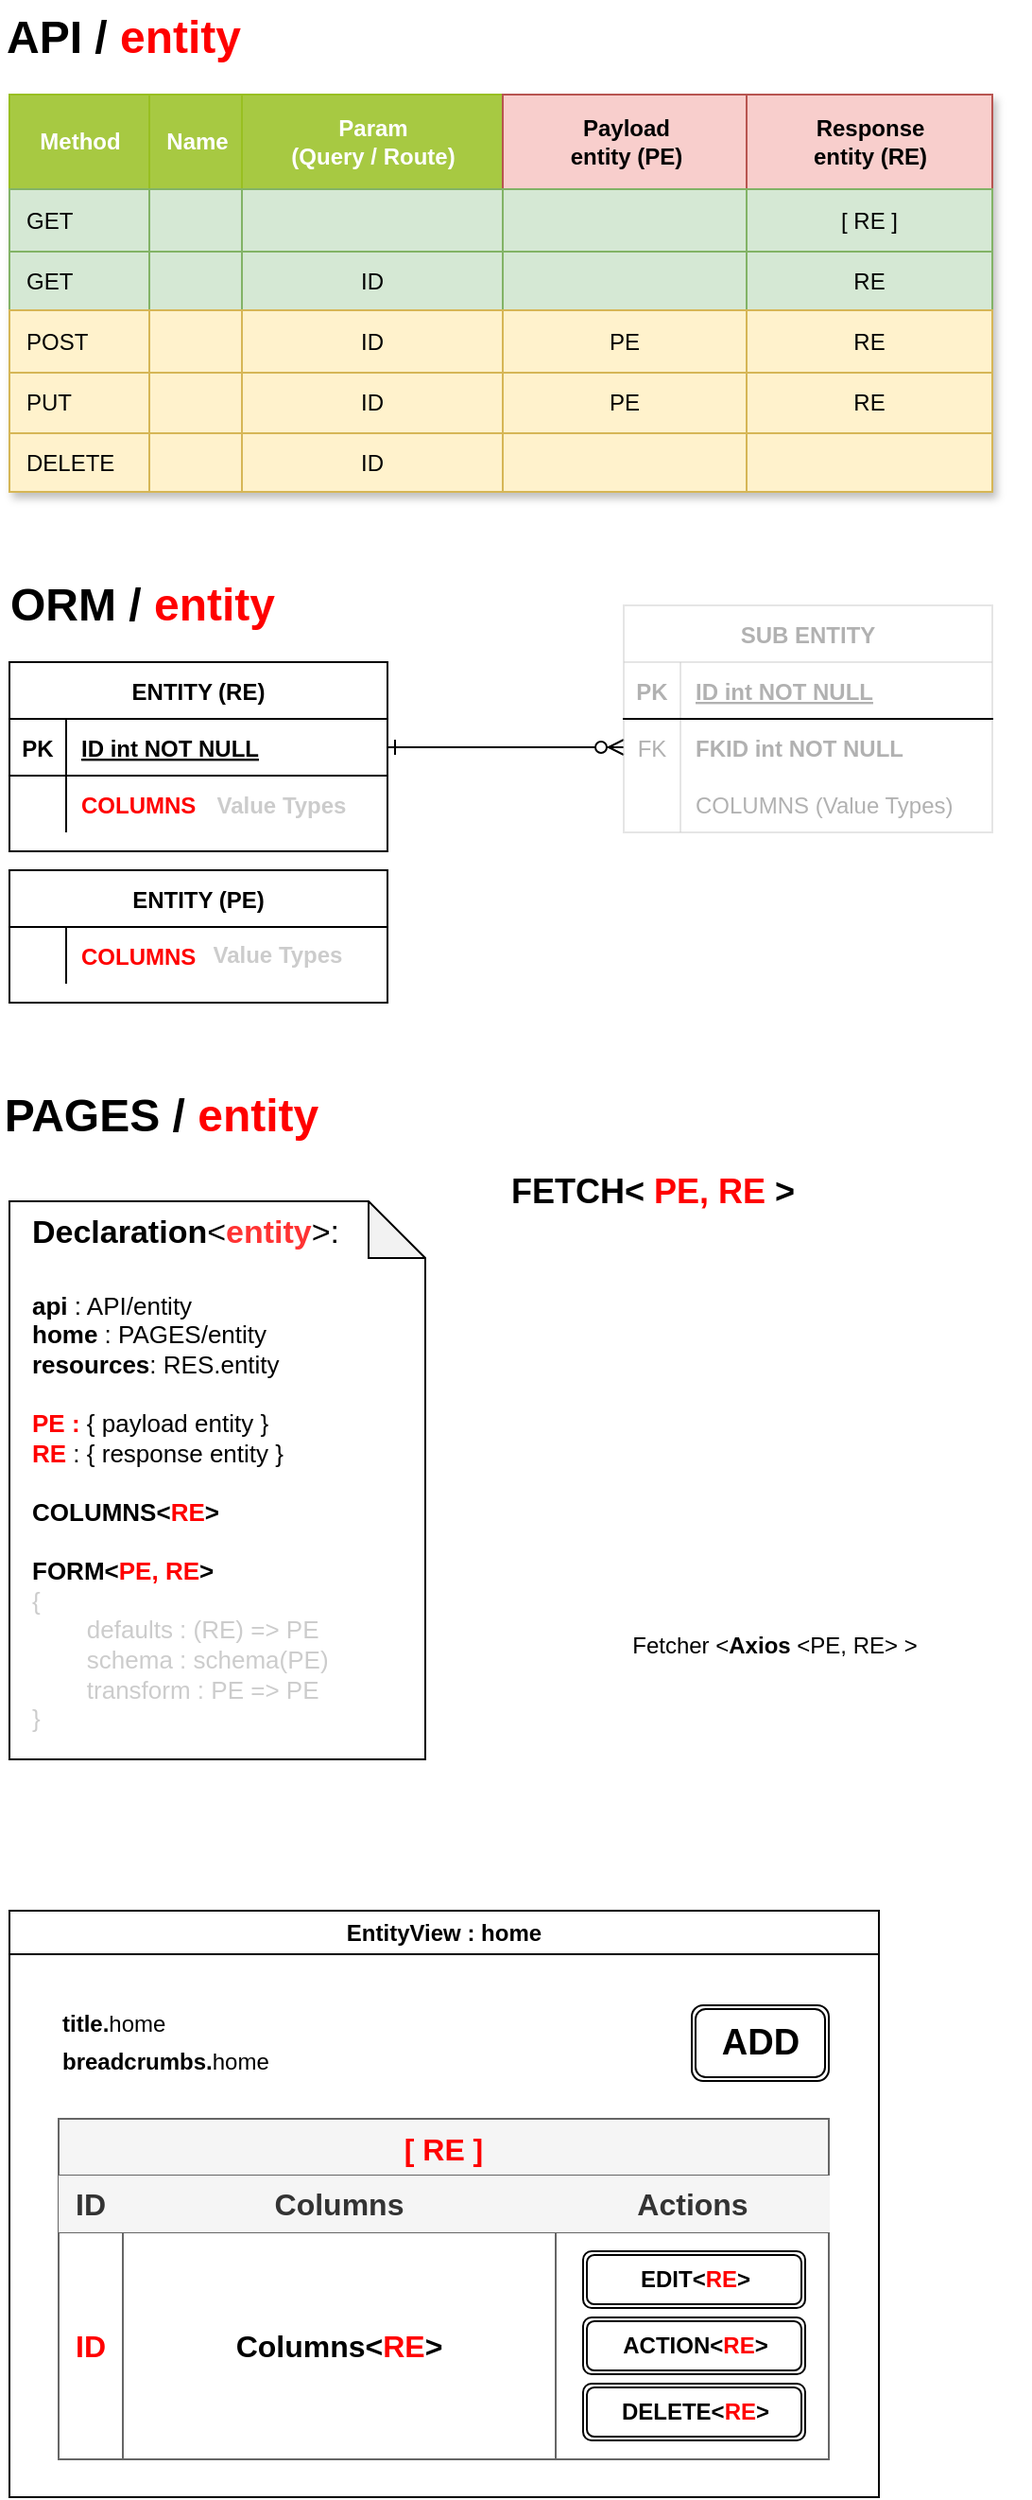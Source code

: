 <mxfile version="24.5.2" type="github">
  <diagram id="R2lEEEUBdFMjLlhIrx00" name="Page-1">
    <mxGraphModel dx="970" dy="598" grid="1" gridSize="10" guides="1" tooltips="1" connect="1" arrows="1" fold="1" page="1" pageScale="1" pageWidth="1169" pageHeight="827" math="0" shadow="0" extFonts="Permanent Marker^https://fonts.googleapis.com/css?family=Permanent+Marker">
      <root>
        <mxCell id="0" />
        <mxCell id="1" parent="0" />
        <mxCell id="C-vyLk0tnHw3VtMMgP7b-1" value="" style="edgeStyle=entityRelationEdgeStyle;endArrow=ERzeroToMany;startArrow=ERone;endFill=1;startFill=0;" parent="1" source="C-vyLk0tnHw3VtMMgP7b-24" target="C-vyLk0tnHw3VtMMgP7b-6" edge="1">
          <mxGeometry width="100" height="100" relative="1" as="geometry">
            <mxPoint x="310" y="1030" as="sourcePoint" />
            <mxPoint x="410" y="930" as="targetPoint" />
          </mxGeometry>
        </mxCell>
        <mxCell id="C-vyLk0tnHw3VtMMgP7b-2" value="SUB ENTITY" style="shape=table;startSize=30;container=1;collapsible=1;childLayout=tableLayout;fixedRows=1;rowLines=0;fontStyle=1;align=center;resizeLast=1;opacity=50;strokeColor=#CCCCCC;textOpacity=30;" parent="1" vertex="1">
          <mxGeometry x="415" y="400" width="195" height="120" as="geometry" />
        </mxCell>
        <mxCell id="C-vyLk0tnHw3VtMMgP7b-3" value="" style="shape=partialRectangle;collapsible=0;dropTarget=0;pointerEvents=0;fillColor=none;points=[[0,0.5],[1,0.5]];portConstraint=eastwest;top=0;left=0;right=0;bottom=1;" parent="C-vyLk0tnHw3VtMMgP7b-2" vertex="1">
          <mxGeometry y="30" width="195" height="30" as="geometry" />
        </mxCell>
        <mxCell id="C-vyLk0tnHw3VtMMgP7b-4" value="PK" style="shape=partialRectangle;overflow=hidden;connectable=0;fillColor=none;top=0;left=0;bottom=0;right=0;fontStyle=1;textOpacity=30;" parent="C-vyLk0tnHw3VtMMgP7b-3" vertex="1">
          <mxGeometry width="30" height="30" as="geometry">
            <mxRectangle width="30" height="30" as="alternateBounds" />
          </mxGeometry>
        </mxCell>
        <mxCell id="C-vyLk0tnHw3VtMMgP7b-5" value="ID int NOT NULL " style="shape=partialRectangle;overflow=hidden;connectable=0;fillColor=none;top=0;left=0;bottom=0;right=0;align=left;spacingLeft=6;fontStyle=5;textOpacity=30;" parent="C-vyLk0tnHw3VtMMgP7b-3" vertex="1">
          <mxGeometry x="30" width="165" height="30" as="geometry">
            <mxRectangle width="165" height="30" as="alternateBounds" />
          </mxGeometry>
        </mxCell>
        <mxCell id="C-vyLk0tnHw3VtMMgP7b-6" value="" style="shape=partialRectangle;collapsible=0;dropTarget=0;pointerEvents=0;fillColor=none;points=[[0,0.5],[1,0.5]];portConstraint=eastwest;top=0;left=0;right=0;bottom=0;" parent="C-vyLk0tnHw3VtMMgP7b-2" vertex="1">
          <mxGeometry y="60" width="195" height="30" as="geometry" />
        </mxCell>
        <mxCell id="C-vyLk0tnHw3VtMMgP7b-7" value="FK" style="shape=partialRectangle;overflow=hidden;connectable=0;fillColor=none;top=0;left=0;bottom=0;right=0;textOpacity=30;" parent="C-vyLk0tnHw3VtMMgP7b-6" vertex="1">
          <mxGeometry width="30" height="30" as="geometry">
            <mxRectangle width="30" height="30" as="alternateBounds" />
          </mxGeometry>
        </mxCell>
        <mxCell id="C-vyLk0tnHw3VtMMgP7b-8" value="FKID int NOT NULL" style="shape=partialRectangle;overflow=hidden;connectable=0;fillColor=none;top=0;left=0;bottom=0;right=0;align=left;spacingLeft=6;fontStyle=1;textOpacity=30;" parent="C-vyLk0tnHw3VtMMgP7b-6" vertex="1">
          <mxGeometry x="30" width="165" height="30" as="geometry">
            <mxRectangle width="165" height="30" as="alternateBounds" />
          </mxGeometry>
        </mxCell>
        <mxCell id="C-vyLk0tnHw3VtMMgP7b-9" value="" style="shape=partialRectangle;collapsible=0;dropTarget=0;pointerEvents=0;fillColor=none;points=[[0,0.5],[1,0.5]];portConstraint=eastwest;top=0;left=0;right=0;bottom=0;" parent="C-vyLk0tnHw3VtMMgP7b-2" vertex="1">
          <mxGeometry y="90" width="195" height="30" as="geometry" />
        </mxCell>
        <mxCell id="C-vyLk0tnHw3VtMMgP7b-10" value="" style="shape=partialRectangle;overflow=hidden;connectable=0;fillColor=none;top=0;left=0;bottom=0;right=0;textOpacity=30;" parent="C-vyLk0tnHw3VtMMgP7b-9" vertex="1">
          <mxGeometry width="30" height="30" as="geometry">
            <mxRectangle width="30" height="30" as="alternateBounds" />
          </mxGeometry>
        </mxCell>
        <mxCell id="C-vyLk0tnHw3VtMMgP7b-11" value="COLUMNS (Value Types)" style="shape=partialRectangle;overflow=hidden;connectable=0;fillColor=none;top=0;left=0;bottom=0;right=0;align=left;spacingLeft=6;textOpacity=30;" parent="C-vyLk0tnHw3VtMMgP7b-9" vertex="1">
          <mxGeometry x="30" width="165" height="30" as="geometry">
            <mxRectangle width="165" height="30" as="alternateBounds" />
          </mxGeometry>
        </mxCell>
        <mxCell id="C-vyLk0tnHw3VtMMgP7b-23" value="ENTITY (RE)" style="shape=table;startSize=30;container=1;collapsible=1;childLayout=tableLayout;fixedRows=1;rowLines=0;fontStyle=1;align=center;resizeLast=1;fontColor=#000000;" parent="1" vertex="1">
          <mxGeometry x="90" y="430" width="200" height="100" as="geometry" />
        </mxCell>
        <mxCell id="C-vyLk0tnHw3VtMMgP7b-24" value="" style="shape=partialRectangle;collapsible=0;dropTarget=0;pointerEvents=0;fillColor=none;points=[[0,0.5],[1,0.5]];portConstraint=eastwest;top=0;left=0;right=0;bottom=1;" parent="C-vyLk0tnHw3VtMMgP7b-23" vertex="1">
          <mxGeometry y="30" width="200" height="30" as="geometry" />
        </mxCell>
        <mxCell id="C-vyLk0tnHw3VtMMgP7b-25" value="PK" style="shape=partialRectangle;overflow=hidden;connectable=0;fillColor=none;top=0;left=0;bottom=0;right=0;fontStyle=1;" parent="C-vyLk0tnHw3VtMMgP7b-24" vertex="1">
          <mxGeometry width="30" height="30" as="geometry">
            <mxRectangle width="30" height="30" as="alternateBounds" />
          </mxGeometry>
        </mxCell>
        <mxCell id="C-vyLk0tnHw3VtMMgP7b-26" value="ID int NOT NULL " style="shape=partialRectangle;overflow=hidden;connectable=0;fillColor=none;top=0;left=0;bottom=0;right=0;align=left;spacingLeft=6;fontStyle=5;" parent="C-vyLk0tnHw3VtMMgP7b-24" vertex="1">
          <mxGeometry x="30" width="170" height="30" as="geometry">
            <mxRectangle width="170" height="30" as="alternateBounds" />
          </mxGeometry>
        </mxCell>
        <mxCell id="C-vyLk0tnHw3VtMMgP7b-27" value="" style="shape=partialRectangle;collapsible=0;dropTarget=0;pointerEvents=0;fillColor=none;points=[[0,0.5],[1,0.5]];portConstraint=eastwest;top=0;left=0;right=0;bottom=0;" parent="C-vyLk0tnHw3VtMMgP7b-23" vertex="1">
          <mxGeometry y="60" width="200" height="30" as="geometry" />
        </mxCell>
        <mxCell id="C-vyLk0tnHw3VtMMgP7b-28" value="" style="shape=partialRectangle;overflow=hidden;connectable=0;fillColor=none;top=0;left=0;bottom=0;right=0;" parent="C-vyLk0tnHw3VtMMgP7b-27" vertex="1">
          <mxGeometry width="30" height="30" as="geometry">
            <mxRectangle width="30" height="30" as="alternateBounds" />
          </mxGeometry>
        </mxCell>
        <mxCell id="C-vyLk0tnHw3VtMMgP7b-29" value="COLUMNS" style="shape=partialRectangle;overflow=hidden;connectable=0;fillColor=none;top=0;left=0;bottom=0;right=0;align=left;spacingLeft=6;fontColor=#FF0000;fontStyle=1" parent="C-vyLk0tnHw3VtMMgP7b-27" vertex="1">
          <mxGeometry x="30" width="170" height="30" as="geometry">
            <mxRectangle width="170" height="30" as="alternateBounds" />
          </mxGeometry>
        </mxCell>
        <mxCell id="YahrEmIbVGKIaJTnLxun-7" value="Assets" style="childLayout=tableLayout;recursiveResize=0;strokeColor=#98bf21;fillColor=#A7C942;shadow=1;" parent="1" vertex="1">
          <mxGeometry x="90" y="130" width="520" height="210" as="geometry" />
        </mxCell>
        <mxCell id="YahrEmIbVGKIaJTnLxun-8" style="shape=tableRow;horizontal=0;startSize=0;swimlaneHead=0;swimlaneBody=0;top=0;left=0;bottom=0;right=0;dropTarget=0;collapsible=0;recursiveResize=0;expand=0;fontStyle=0;strokeColor=inherit;fillColor=#ffffff;" parent="YahrEmIbVGKIaJTnLxun-7" vertex="1">
          <mxGeometry width="520" height="50" as="geometry" />
        </mxCell>
        <mxCell id="YahrEmIbVGKIaJTnLxun-68" value="Method" style="connectable=0;recursiveResize=0;strokeColor=inherit;fillColor=#A7C942;align=center;fontStyle=1;fontColor=#FFFFFF;html=1;" parent="YahrEmIbVGKIaJTnLxun-8" vertex="1">
          <mxGeometry width="74" height="50" as="geometry">
            <mxRectangle width="74" height="50" as="alternateBounds" />
          </mxGeometry>
        </mxCell>
        <mxCell id="YahrEmIbVGKIaJTnLxun-57" value="Name" style="connectable=0;recursiveResize=0;strokeColor=inherit;fillColor=#A7C942;align=center;fontStyle=1;fontColor=#FFFFFF;html=1;" parent="YahrEmIbVGKIaJTnLxun-8" vertex="1">
          <mxGeometry x="74" width="49" height="50" as="geometry">
            <mxRectangle width="49" height="50" as="alternateBounds" />
          </mxGeometry>
        </mxCell>
        <mxCell id="YahrEmIbVGKIaJTnLxun-9" value="Param&lt;div&gt;(Query / Route)&lt;/div&gt;" style="connectable=0;recursiveResize=0;strokeColor=inherit;fillColor=#A7C942;align=center;fontStyle=1;fontColor=#FFFFFF;html=1;" parent="YahrEmIbVGKIaJTnLxun-8" vertex="1">
          <mxGeometry x="123" width="138" height="50" as="geometry">
            <mxRectangle width="138" height="50" as="alternateBounds" />
          </mxGeometry>
        </mxCell>
        <mxCell id="YahrEmIbVGKIaJTnLxun-10" value="Payload&lt;div&gt;entity (PE)&lt;/div&gt;" style="connectable=0;recursiveResize=0;strokeColor=#b85450;fillColor=#f8cecc;align=center;fontStyle=1;html=1;" parent="YahrEmIbVGKIaJTnLxun-8" vertex="1">
          <mxGeometry x="261" width="129" height="50" as="geometry">
            <mxRectangle width="129" height="50" as="alternateBounds" />
          </mxGeometry>
        </mxCell>
        <mxCell id="YahrEmIbVGKIaJTnLxun-11" value="Response&lt;div&gt;entity (RE)&lt;/div&gt;" style="connectable=0;recursiveResize=0;strokeColor=#b85450;fillColor=#f8cecc;align=center;fontStyle=1;html=1;" parent="YahrEmIbVGKIaJTnLxun-8" vertex="1">
          <mxGeometry x="390" width="130" height="50" as="geometry">
            <mxRectangle width="130" height="50" as="alternateBounds" />
          </mxGeometry>
        </mxCell>
        <mxCell id="YahrEmIbVGKIaJTnLxun-12" value="" style="shape=tableRow;horizontal=0;startSize=0;swimlaneHead=0;swimlaneBody=0;top=0;left=0;bottom=0;right=0;dropTarget=0;collapsible=0;recursiveResize=0;expand=0;fontStyle=0;strokeColor=inherit;fillColor=#ffffff;" parent="YahrEmIbVGKIaJTnLxun-7" vertex="1">
          <mxGeometry y="50" width="520" height="33" as="geometry" />
        </mxCell>
        <mxCell id="YahrEmIbVGKIaJTnLxun-69" value="GET" style="connectable=0;recursiveResize=0;strokeColor=#82b366;fillColor=#d5e8d4;align=left;whiteSpace=wrap;html=1;spacingLeft=7;" parent="YahrEmIbVGKIaJTnLxun-12" vertex="1">
          <mxGeometry width="74" height="33" as="geometry">
            <mxRectangle width="74" height="33" as="alternateBounds" />
          </mxGeometry>
        </mxCell>
        <mxCell id="YahrEmIbVGKIaJTnLxun-58" value="" style="connectable=0;recursiveResize=0;strokeColor=#82b366;fillColor=#d5e8d4;align=center;whiteSpace=wrap;html=1;" parent="YahrEmIbVGKIaJTnLxun-12" vertex="1">
          <mxGeometry x="74" width="49" height="33" as="geometry">
            <mxRectangle width="49" height="33" as="alternateBounds" />
          </mxGeometry>
        </mxCell>
        <mxCell id="YahrEmIbVGKIaJTnLxun-13" value="" style="connectable=0;recursiveResize=0;strokeColor=#82b366;fillColor=#d5e8d4;align=center;whiteSpace=wrap;html=1;" parent="YahrEmIbVGKIaJTnLxun-12" vertex="1">
          <mxGeometry x="123" width="138" height="33" as="geometry">
            <mxRectangle width="138" height="33" as="alternateBounds" />
          </mxGeometry>
        </mxCell>
        <mxCell id="YahrEmIbVGKIaJTnLxun-14" value="" style="connectable=0;recursiveResize=0;strokeColor=#82b366;fillColor=#d5e8d4;align=center;whiteSpace=wrap;html=1;" parent="YahrEmIbVGKIaJTnLxun-12" vertex="1">
          <mxGeometry x="261" width="129" height="33" as="geometry">
            <mxRectangle width="129" height="33" as="alternateBounds" />
          </mxGeometry>
        </mxCell>
        <mxCell id="YahrEmIbVGKIaJTnLxun-15" value="[ RE ]" style="connectable=0;recursiveResize=0;strokeColor=#82b366;fillColor=#d5e8d4;align=center;whiteSpace=wrap;html=1;" parent="YahrEmIbVGKIaJTnLxun-12" vertex="1">
          <mxGeometry x="390" width="130" height="33" as="geometry">
            <mxRectangle width="130" height="33" as="alternateBounds" />
          </mxGeometry>
        </mxCell>
        <mxCell id="YahrEmIbVGKIaJTnLxun-16" value="" style="shape=tableRow;horizontal=0;startSize=0;swimlaneHead=0;swimlaneBody=0;top=0;left=0;bottom=0;right=0;dropTarget=0;collapsible=0;recursiveResize=0;expand=0;fontStyle=1;strokeColor=inherit;fillColor=#EAF2D3;" parent="YahrEmIbVGKIaJTnLxun-7" vertex="1">
          <mxGeometry y="83" width="520" height="31" as="geometry" />
        </mxCell>
        <mxCell id="YahrEmIbVGKIaJTnLxun-70" value="GET" style="connectable=0;recursiveResize=0;strokeColor=#82b366;fillColor=#d5e8d4;whiteSpace=wrap;html=1;align=left;spacingLeft=7;" parent="YahrEmIbVGKIaJTnLxun-16" vertex="1">
          <mxGeometry width="74" height="31" as="geometry">
            <mxRectangle width="74" height="31" as="alternateBounds" />
          </mxGeometry>
        </mxCell>
        <mxCell id="YahrEmIbVGKIaJTnLxun-59" value="" style="connectable=0;recursiveResize=0;strokeColor=#82b366;fillColor=#d5e8d4;whiteSpace=wrap;html=1;" parent="YahrEmIbVGKIaJTnLxun-16" vertex="1">
          <mxGeometry x="74" width="49" height="31" as="geometry">
            <mxRectangle width="49" height="31" as="alternateBounds" />
          </mxGeometry>
        </mxCell>
        <mxCell id="YahrEmIbVGKIaJTnLxun-17" value="ID" style="connectable=0;recursiveResize=0;strokeColor=#82b366;fillColor=#d5e8d4;whiteSpace=wrap;html=1;" parent="YahrEmIbVGKIaJTnLxun-16" vertex="1">
          <mxGeometry x="123" width="138" height="31" as="geometry">
            <mxRectangle width="138" height="31" as="alternateBounds" />
          </mxGeometry>
        </mxCell>
        <mxCell id="YahrEmIbVGKIaJTnLxun-18" value="" style="connectable=0;recursiveResize=0;strokeColor=#82b366;fillColor=#d5e8d4;whiteSpace=wrap;html=1;" parent="YahrEmIbVGKIaJTnLxun-16" vertex="1">
          <mxGeometry x="261" width="129" height="31" as="geometry">
            <mxRectangle width="129" height="31" as="alternateBounds" />
          </mxGeometry>
        </mxCell>
        <mxCell id="YahrEmIbVGKIaJTnLxun-19" value="RE" style="connectable=0;recursiveResize=0;strokeColor=#82b366;fillColor=#d5e8d4;whiteSpace=wrap;html=1;" parent="YahrEmIbVGKIaJTnLxun-16" vertex="1">
          <mxGeometry x="390" width="130" height="31" as="geometry">
            <mxRectangle width="130" height="31" as="alternateBounds" />
          </mxGeometry>
        </mxCell>
        <mxCell id="YahrEmIbVGKIaJTnLxun-20" value="" style="shape=tableRow;horizontal=0;startSize=0;swimlaneHead=0;swimlaneBody=0;top=0;left=0;bottom=0;right=0;dropTarget=0;collapsible=0;recursiveResize=0;expand=0;fontStyle=0;strokeColor=inherit;fillColor=#ffffff;" parent="YahrEmIbVGKIaJTnLxun-7" vertex="1">
          <mxGeometry y="114" width="520" height="33" as="geometry" />
        </mxCell>
        <mxCell id="YahrEmIbVGKIaJTnLxun-71" value="POST" style="connectable=0;recursiveResize=0;strokeColor=#d6b656;fillColor=#fff2cc;fontStyle=0;align=left;whiteSpace=wrap;html=1;spacingLeft=7;" parent="YahrEmIbVGKIaJTnLxun-20" vertex="1">
          <mxGeometry width="74" height="33" as="geometry">
            <mxRectangle width="74" height="33" as="alternateBounds" />
          </mxGeometry>
        </mxCell>
        <mxCell id="YahrEmIbVGKIaJTnLxun-60" style="connectable=0;recursiveResize=0;strokeColor=#d6b656;fillColor=#fff2cc;fontStyle=0;align=center;whiteSpace=wrap;html=1;" parent="YahrEmIbVGKIaJTnLxun-20" vertex="1">
          <mxGeometry x="74" width="49" height="33" as="geometry">
            <mxRectangle width="49" height="33" as="alternateBounds" />
          </mxGeometry>
        </mxCell>
        <mxCell id="YahrEmIbVGKIaJTnLxun-21" value="ID" style="connectable=0;recursiveResize=0;strokeColor=#d6b656;fillColor=#fff2cc;fontStyle=0;align=center;whiteSpace=wrap;html=1;" parent="YahrEmIbVGKIaJTnLxun-20" vertex="1">
          <mxGeometry x="123" width="138" height="33" as="geometry">
            <mxRectangle width="138" height="33" as="alternateBounds" />
          </mxGeometry>
        </mxCell>
        <mxCell id="YahrEmIbVGKIaJTnLxun-22" value="PE" style="connectable=0;recursiveResize=0;strokeColor=#d6b656;fillColor=#fff2cc;fontStyle=0;align=center;whiteSpace=wrap;html=1;" parent="YahrEmIbVGKIaJTnLxun-20" vertex="1">
          <mxGeometry x="261" width="129" height="33" as="geometry">
            <mxRectangle width="129" height="33" as="alternateBounds" />
          </mxGeometry>
        </mxCell>
        <mxCell id="YahrEmIbVGKIaJTnLxun-23" value="RE" style="connectable=0;recursiveResize=0;strokeColor=#d6b656;fillColor=#fff2cc;fontStyle=0;align=center;whiteSpace=wrap;html=1;" parent="YahrEmIbVGKIaJTnLxun-20" vertex="1">
          <mxGeometry x="390" width="130" height="33" as="geometry">
            <mxRectangle width="130" height="33" as="alternateBounds" />
          </mxGeometry>
        </mxCell>
        <mxCell id="YahrEmIbVGKIaJTnLxun-24" value="" style="shape=tableRow;horizontal=0;startSize=0;swimlaneHead=0;swimlaneBody=0;top=0;left=0;bottom=0;right=0;dropTarget=0;collapsible=0;recursiveResize=0;expand=0;fontStyle=1;strokeColor=inherit;fillColor=#EAF2D3;" parent="YahrEmIbVGKIaJTnLxun-7" vertex="1">
          <mxGeometry y="147" width="520" height="32" as="geometry" />
        </mxCell>
        <mxCell id="YahrEmIbVGKIaJTnLxun-72" value="PUT" style="connectable=0;recursiveResize=0;strokeColor=#d6b656;fillColor=#fff2cc;whiteSpace=wrap;html=1;align=left;spacingLeft=7;" parent="YahrEmIbVGKIaJTnLxun-24" vertex="1">
          <mxGeometry width="74" height="32" as="geometry">
            <mxRectangle width="74" height="32" as="alternateBounds" />
          </mxGeometry>
        </mxCell>
        <mxCell id="YahrEmIbVGKIaJTnLxun-61" style="connectable=0;recursiveResize=0;strokeColor=#d6b656;fillColor=#fff2cc;whiteSpace=wrap;html=1;" parent="YahrEmIbVGKIaJTnLxun-24" vertex="1">
          <mxGeometry x="74" width="49" height="32" as="geometry">
            <mxRectangle width="49" height="32" as="alternateBounds" />
          </mxGeometry>
        </mxCell>
        <mxCell id="YahrEmIbVGKIaJTnLxun-25" value="ID" style="connectable=0;recursiveResize=0;strokeColor=#d6b656;fillColor=#fff2cc;whiteSpace=wrap;html=1;" parent="YahrEmIbVGKIaJTnLxun-24" vertex="1">
          <mxGeometry x="123" width="138" height="32" as="geometry">
            <mxRectangle width="138" height="32" as="alternateBounds" />
          </mxGeometry>
        </mxCell>
        <mxCell id="YahrEmIbVGKIaJTnLxun-26" value="PE" style="connectable=0;recursiveResize=0;strokeColor=#d6b656;fillColor=#fff2cc;whiteSpace=wrap;html=1;" parent="YahrEmIbVGKIaJTnLxun-24" vertex="1">
          <mxGeometry x="261" width="129" height="32" as="geometry">
            <mxRectangle width="129" height="32" as="alternateBounds" />
          </mxGeometry>
        </mxCell>
        <mxCell id="YahrEmIbVGKIaJTnLxun-27" value="RE" style="connectable=0;recursiveResize=0;strokeColor=#d6b656;fillColor=#fff2cc;whiteSpace=wrap;html=1;" parent="YahrEmIbVGKIaJTnLxun-24" vertex="1">
          <mxGeometry x="390" width="130" height="32" as="geometry">
            <mxRectangle width="130" height="32" as="alternateBounds" />
          </mxGeometry>
        </mxCell>
        <mxCell id="YahrEmIbVGKIaJTnLxun-62" style="shape=tableRow;horizontal=0;startSize=0;swimlaneHead=0;swimlaneBody=0;top=0;left=0;bottom=0;right=0;dropTarget=0;collapsible=0;recursiveResize=0;expand=0;fontStyle=1;strokeColor=inherit;fillColor=#EAF2D3;" parent="YahrEmIbVGKIaJTnLxun-7" vertex="1">
          <mxGeometry y="179" width="520" height="31" as="geometry" />
        </mxCell>
        <mxCell id="YahrEmIbVGKIaJTnLxun-73" value="DELETE" style="connectable=0;recursiveResize=0;whiteSpace=wrap;html=1;align=left;spacingLeft=7;fillColor=#fff2cc;strokeColor=#d6b656;" parent="YahrEmIbVGKIaJTnLxun-62" vertex="1">
          <mxGeometry width="74" height="31" as="geometry">
            <mxRectangle width="74" height="31" as="alternateBounds" />
          </mxGeometry>
        </mxCell>
        <mxCell id="YahrEmIbVGKIaJTnLxun-63" style="connectable=0;recursiveResize=0;whiteSpace=wrap;html=1;fillColor=#fff2cc;strokeColor=#d6b656;" parent="YahrEmIbVGKIaJTnLxun-62" vertex="1">
          <mxGeometry x="74" width="49" height="31" as="geometry">
            <mxRectangle width="49" height="31" as="alternateBounds" />
          </mxGeometry>
        </mxCell>
        <mxCell id="YahrEmIbVGKIaJTnLxun-64" value="ID" style="connectable=0;recursiveResize=0;whiteSpace=wrap;html=1;fillColor=#fff2cc;strokeColor=#d6b656;" parent="YahrEmIbVGKIaJTnLxun-62" vertex="1">
          <mxGeometry x="123" width="138" height="31" as="geometry">
            <mxRectangle width="138" height="31" as="alternateBounds" />
          </mxGeometry>
        </mxCell>
        <mxCell id="YahrEmIbVGKIaJTnLxun-65" style="connectable=0;recursiveResize=0;whiteSpace=wrap;html=1;fillColor=#fff2cc;strokeColor=#d6b656;" parent="YahrEmIbVGKIaJTnLxun-62" vertex="1">
          <mxGeometry x="261" width="129" height="31" as="geometry">
            <mxRectangle width="129" height="31" as="alternateBounds" />
          </mxGeometry>
        </mxCell>
        <mxCell id="YahrEmIbVGKIaJTnLxun-66" style="connectable=0;recursiveResize=0;whiteSpace=wrap;html=1;fillColor=#fff2cc;strokeColor=#d6b656;" parent="YahrEmIbVGKIaJTnLxun-62" vertex="1">
          <mxGeometry x="390" width="130" height="31" as="geometry">
            <mxRectangle width="130" height="31" as="alternateBounds" />
          </mxGeometry>
        </mxCell>
        <mxCell id="YahrEmIbVGKIaJTnLxun-74" value="ENTITY (PE)" style="shape=table;startSize=30;container=1;collapsible=1;childLayout=tableLayout;fixedRows=1;rowLines=0;fontStyle=1;align=center;resizeLast=1;fontColor=#000000;" parent="1" vertex="1">
          <mxGeometry x="90" y="540" width="200" height="70" as="geometry" />
        </mxCell>
        <mxCell id="YahrEmIbVGKIaJTnLxun-78" value="" style="shape=partialRectangle;collapsible=0;dropTarget=0;pointerEvents=0;fillColor=none;points=[[0,0.5],[1,0.5]];portConstraint=eastwest;top=0;left=0;right=0;bottom=0;" parent="YahrEmIbVGKIaJTnLxun-74" vertex="1">
          <mxGeometry y="30" width="200" height="30" as="geometry" />
        </mxCell>
        <mxCell id="YahrEmIbVGKIaJTnLxun-79" value="" style="shape=partialRectangle;overflow=hidden;connectable=0;fillColor=none;top=0;left=0;bottom=0;right=0;" parent="YahrEmIbVGKIaJTnLxun-78" vertex="1">
          <mxGeometry width="30" height="30" as="geometry">
            <mxRectangle width="30" height="30" as="alternateBounds" />
          </mxGeometry>
        </mxCell>
        <mxCell id="YahrEmIbVGKIaJTnLxun-80" value="COLUMNS" style="shape=partialRectangle;overflow=hidden;connectable=0;fillColor=none;top=0;left=0;bottom=0;right=0;align=left;spacingLeft=6;fontColor=#FF0000;fontStyle=1" parent="YahrEmIbVGKIaJTnLxun-78" vertex="1">
          <mxGeometry x="30" width="170" height="30" as="geometry">
            <mxRectangle width="170" height="30" as="alternateBounds" />
          </mxGeometry>
        </mxCell>
        <mxCell id="YahrEmIbVGKIaJTnLxun-81" value="API /&amp;nbsp;&lt;font color=&quot;#ff0000&quot;&gt;entity&lt;/font&gt;" style="text;strokeColor=none;fillColor=none;html=1;fontSize=24;fontStyle=1;verticalAlign=middle;align=center;" parent="1" vertex="1">
          <mxGeometry x="100" y="80" width="100" height="40" as="geometry" />
        </mxCell>
        <mxCell id="YahrEmIbVGKIaJTnLxun-82" value="ORM /&amp;nbsp;&lt;font color=&quot;#ff0000&quot;&gt;entity&lt;/font&gt;" style="text;strokeColor=none;fillColor=none;html=1;fontSize=24;fontStyle=1;verticalAlign=middle;align=center;" parent="1" vertex="1">
          <mxGeometry x="110" y="380" width="100" height="40" as="geometry" />
        </mxCell>
        <UserObject label="&lt;b&gt;Value Types&lt;/b&gt;" placeholders="1" name="Variable" id="YahrEmIbVGKIaJTnLxun-83">
          <mxCell style="text;html=1;strokeColor=none;fillColor=none;align=center;verticalAlign=middle;whiteSpace=wrap;overflow=hidden;fontColor=#CCCCCC;" parent="1" vertex="1">
            <mxGeometry x="194" y="496" width="80" height="20" as="geometry" />
          </mxCell>
        </UserObject>
        <UserObject label="&lt;b&gt;Value Types&lt;/b&gt;" placeholders="1" name="Variable" id="YahrEmIbVGKIaJTnLxun-84">
          <mxCell style="text;html=1;strokeColor=none;fillColor=none;align=center;verticalAlign=middle;whiteSpace=wrap;overflow=hidden;fontColor=#CCCCCC;" parent="1" vertex="1">
            <mxGeometry x="192" y="575" width="80" height="20" as="geometry" />
          </mxCell>
        </UserObject>
        <mxCell id="YahrEmIbVGKIaJTnLxun-85" value="PAGES /&amp;nbsp;&lt;font color=&quot;#ff0000&quot;&gt;entity&lt;/font&gt;" style="text;strokeColor=none;fillColor=none;html=1;fontSize=24;fontStyle=1;verticalAlign=middle;align=center;" parent="1" vertex="1">
          <mxGeometry x="120" y="650" width="100" height="40" as="geometry" />
        </mxCell>
        <mxCell id="YahrEmIbVGKIaJTnLxun-86" value="&lt;font style=&quot;font-size: 17px;&quot;&gt;&lt;b style=&quot;&quot;&gt;Declaration&lt;/b&gt;&amp;lt;&lt;b style=&quot;&quot;&gt;&lt;font color=&quot;#ff3333&quot; style=&quot;font-size: 17px;&quot;&gt;entity&lt;/font&gt;&lt;/b&gt;&amp;gt;:&lt;/font&gt;&lt;div style=&quot;font-size: 17px;&quot;&gt;&lt;font style=&quot;font-size: 17px;&quot;&gt;&lt;br style=&quot;font-size: 13px;&quot;&gt;&lt;/font&gt;&lt;div style=&quot;font-size: 13px;&quot;&gt;&lt;font style=&quot;font-size: 13px;&quot;&gt;&lt;b&gt;api&lt;/b&gt; : API/entity&lt;/font&gt;&lt;/div&gt;&lt;div style=&quot;font-size: 13px;&quot;&gt;&lt;font style=&quot;font-size: 13px;&quot;&gt;&lt;b&gt;home&lt;/b&gt; : PAGES/entity&lt;/font&gt;&lt;/div&gt;&lt;div style=&quot;font-size: 13px;&quot;&gt;&lt;span style=&quot;background-color: initial; font-size: 13px;&quot;&gt;&lt;font style=&quot;font-size: 13px;&quot;&gt;&lt;b&gt;resources&lt;/b&gt;: RES.entity&lt;/font&gt;&lt;/span&gt;&lt;/div&gt;&lt;div style=&quot;font-size: 13px;&quot;&gt;&lt;span style=&quot;background-color: initial; font-size: 13px;&quot;&gt;&lt;font style=&quot;font-size: 13px;&quot;&gt;&lt;br&gt;&lt;/font&gt;&lt;/span&gt;&lt;/div&gt;&lt;div style=&quot;font-size: 13px;&quot;&gt;&lt;div style=&quot;font-size: 13px;&quot;&gt;&lt;font style=&quot;font-size: 13px;&quot;&gt;&lt;b style=&quot;font-size: 13px;&quot;&gt;&lt;font color=&quot;#ff0000&quot; style=&quot;font-size: 13px;&quot;&gt;PE :&lt;/font&gt;&lt;/b&gt;&amp;nbsp;{ payload entity }&lt;/font&gt;&lt;/div&gt;&lt;div style=&quot;font-size: 13px;&quot;&gt;&lt;font style=&quot;font-size: 13px;&quot;&gt;&lt;font color=&quot;#ff0000&quot; style=&quot;background-color: initial; font-size: 13px;&quot;&gt;&lt;b style=&quot;font-size: 13px;&quot;&gt;RE&lt;/b&gt;&lt;/font&gt;&lt;span style=&quot;background-color: initial; font-size: 13px;&quot;&gt;&amp;nbsp;:&lt;/span&gt;&lt;span style=&quot;background-color: initial; font-size: 13px;&quot;&gt;&amp;nbsp;{ response entity }&lt;/span&gt;&lt;/font&gt;&lt;/div&gt;&lt;/div&gt;&lt;div style=&quot;font-size: 13px;&quot;&gt;&lt;span style=&quot;background-color: initial; font-size: 13px;&quot;&gt;&lt;font style=&quot;font-size: 13px;&quot;&gt;&lt;br style=&quot;font-size: 13px;&quot;&gt;&lt;/font&gt;&lt;/span&gt;&lt;/div&gt;&lt;div style=&quot;font-size: 13px;&quot;&gt;&lt;span style=&quot;background-color: initial; font-size: 13px;&quot;&gt;&lt;b style=&quot;font-size: 13px;&quot;&gt;&lt;font style=&quot;font-size: 13px;&quot;&gt;COLUMNS&amp;lt;&lt;font color=&quot;#ff0000&quot; style=&quot;font-size: 13px;&quot;&gt;RE&lt;/font&gt;&amp;gt;&lt;/font&gt;&lt;/b&gt;&lt;/span&gt;&lt;/div&gt;&lt;div style=&quot;font-size: 13px;&quot;&gt;&lt;span style=&quot;background-color: initial; font-size: 13px;&quot;&gt;&lt;b style=&quot;font-size: 13px;&quot;&gt;&lt;font style=&quot;font-size: 13px;&quot;&gt;&lt;br&gt;&lt;/font&gt;&lt;/b&gt;&lt;/span&gt;&lt;/div&gt;&lt;div style=&quot;font-size: 13px;&quot;&gt;&lt;div style=&quot;font-size: 13px;&quot;&gt;&lt;b style=&quot;font-size: 13px;&quot;&gt;&lt;font style=&quot;font-size: 13px;&quot;&gt;&lt;span style=&quot;background-color: initial; font-size: 13px;&quot;&gt;FORM&amp;lt;&lt;font color=&quot;#ff0000&quot; style=&quot;font-size: 13px;&quot;&gt;PE,&lt;/font&gt; &lt;font color=&quot;#ff0000&quot; style=&quot;font-size: 13px;&quot;&gt;RE&lt;/font&gt;&amp;gt;&lt;/span&gt;&lt;br style=&quot;font-size: 13px;&quot;&gt;&lt;/font&gt;&lt;/b&gt;&lt;/div&gt;&lt;/div&gt;&lt;/div&gt;&lt;div style=&quot;font-size: 13px;&quot;&gt;&lt;span style=&quot;background-color: initial; font-size: 13px;&quot;&gt;&lt;font color=&quot;#cccccc&quot; style=&quot;font-size: 13px;&quot;&gt;{&lt;/font&gt;&lt;/span&gt;&lt;/div&gt;&lt;div style=&quot;font-size: 13px;&quot;&gt;&lt;span style=&quot;background-color: initial; font-size: 13px;&quot;&gt;&lt;font color=&quot;#cccccc&quot; style=&quot;font-size: 13px;&quot;&gt;&lt;span style=&quot;white-space: pre; font-size: 13px;&quot;&gt;&#x9;&lt;/span&gt;defaults : (RE) =&amp;gt; PE&lt;br style=&quot;font-size: 13px;&quot;&gt;&lt;/font&gt;&lt;/span&gt;&lt;/div&gt;&lt;div style=&quot;font-size: 13px;&quot;&gt;&lt;span style=&quot;background-color: initial; font-size: 13px;&quot;&gt;&lt;font color=&quot;#cccccc&quot; style=&quot;font-size: 13px;&quot;&gt;&lt;span style=&quot;white-space: pre; font-size: 13px;&quot;&gt;&#x9;&lt;/span&gt;schema : schema(PE)&lt;/font&gt;&lt;/span&gt;&lt;/div&gt;&lt;div style=&quot;font-size: 13px;&quot;&gt;&lt;span style=&quot;background-color: initial; font-size: 13px;&quot;&gt;&lt;font color=&quot;#cccccc&quot; style=&quot;font-size: 13px;&quot;&gt;&lt;span style=&quot;white-space: pre; font-size: 13px;&quot;&gt;&#x9;&lt;/span&gt;transform : PE =&amp;gt; PE&amp;nbsp;&lt;br style=&quot;font-size: 13px;&quot;&gt;&lt;/font&gt;&lt;/span&gt;&lt;/div&gt;&lt;div style=&quot;font-size: 13px;&quot;&gt;&lt;span style=&quot;background-color: initial; font-size: 13px;&quot;&gt;&lt;font color=&quot;#cccccc&quot; style=&quot;font-size: 13px;&quot;&gt;}&lt;/font&gt;&lt;/span&gt;&lt;/div&gt;" style="shape=note;whiteSpace=wrap;html=1;backgroundOutline=1;darkOpacity=0.05;align=left;spacingLeft=10;verticalAlign=top;fontSize=13;" parent="1" vertex="1">
          <mxGeometry x="90" y="715" width="220" height="295" as="geometry" />
        </mxCell>
        <mxCell id="K0PCjT4belstwywt3aMA-4" value="FETCH&amp;lt;&amp;nbsp;&lt;font style=&quot;font-size: 18px;&quot; color=&quot;#ff0000&quot;&gt;PE, RE&amp;nbsp;&lt;/font&gt;&lt;font style=&quot;font-size: 18px;&quot;&gt;&amp;gt;&lt;/font&gt;" style="text;strokeColor=none;fillColor=none;html=1;fontSize=18;fontStyle=1;verticalAlign=middle;align=center;" vertex="1" parent="1">
          <mxGeometry x="380" y="690" width="100" height="40" as="geometry" />
        </mxCell>
        <mxCell id="K0PCjT4belstwywt3aMA-6" value="Fetcher &amp;lt;&lt;b&gt;Axios&lt;/b&gt; &amp;lt;PE, RE&amp;gt; &amp;gt;" style="text;html=1;align=center;verticalAlign=middle;whiteSpace=wrap;rounded=0;" vertex="1" parent="1">
          <mxGeometry x="360" y="935" width="270" height="30" as="geometry" />
        </mxCell>
        <mxCell id="K0PCjT4belstwywt3aMA-7" value="EntityView : home" style="swimlane;whiteSpace=wrap;html=1;" vertex="1" parent="1">
          <mxGeometry x="90" y="1090" width="460" height="310" as="geometry" />
        </mxCell>
        <mxCell id="K0PCjT4belstwywt3aMA-8" value="[ RE ]" style="shape=table;startSize=30;container=1;collapsible=0;childLayout=tableLayout;strokeColor=#666666;fontSize=16;fillColor=#f5f5f5;fontColor=#FF0000;fontStyle=1" vertex="1" parent="K0PCjT4belstwywt3aMA-7">
          <mxGeometry x="26" y="110" width="407.5" height="180" as="geometry" />
        </mxCell>
        <mxCell id="K0PCjT4belstwywt3aMA-9" value="" style="shape=tableRow;horizontal=0;startSize=0;swimlaneHead=0;swimlaneBody=0;strokeColor=inherit;top=0;left=0;bottom=0;right=0;collapsible=0;dropTarget=0;fillColor=none;points=[[0,0.5],[1,0.5]];portConstraint=eastwest;fontSize=16;" vertex="1" parent="K0PCjT4belstwywt3aMA-8">
          <mxGeometry y="30" width="407.5" height="30" as="geometry" />
        </mxCell>
        <mxCell id="K0PCjT4belstwywt3aMA-10" value="&lt;b&gt;ID&lt;/b&gt;" style="shape=partialRectangle;html=1;whiteSpace=wrap;connectable=0;strokeColor=#666666;overflow=hidden;fillColor=#f5f5f5;top=0;left=0;bottom=0;right=0;pointerEvents=1;fontSize=16;fontColor=#333333;" vertex="1" parent="K0PCjT4belstwywt3aMA-9">
          <mxGeometry width="34" height="30" as="geometry">
            <mxRectangle width="34" height="30" as="alternateBounds" />
          </mxGeometry>
        </mxCell>
        <mxCell id="K0PCjT4belstwywt3aMA-11" value="&lt;b&gt;Columns&lt;/b&gt;" style="shape=partialRectangle;html=1;whiteSpace=wrap;connectable=0;strokeColor=#666666;overflow=hidden;fillColor=#f5f5f5;top=0;left=0;bottom=0;right=0;pointerEvents=1;fontSize=16;fontColor=#333333;" vertex="1" parent="K0PCjT4belstwywt3aMA-9">
          <mxGeometry x="34" width="229" height="30" as="geometry">
            <mxRectangle width="229" height="30" as="alternateBounds" />
          </mxGeometry>
        </mxCell>
        <mxCell id="K0PCjT4belstwywt3aMA-12" value="&lt;b&gt;Actions&lt;/b&gt;" style="shape=partialRectangle;html=1;whiteSpace=wrap;connectable=0;strokeColor=#666666;overflow=hidden;fillColor=#f5f5f5;top=0;left=0;bottom=0;right=0;pointerEvents=1;fontSize=16;fontColor=#333333;" vertex="1" parent="K0PCjT4belstwywt3aMA-9">
          <mxGeometry x="263" width="145" height="30" as="geometry">
            <mxRectangle width="145" height="30" as="alternateBounds" />
          </mxGeometry>
        </mxCell>
        <mxCell id="K0PCjT4belstwywt3aMA-13" value="" style="shape=tableRow;horizontal=0;startSize=0;swimlaneHead=0;swimlaneBody=0;strokeColor=inherit;top=0;left=0;bottom=0;right=0;collapsible=0;dropTarget=0;fillColor=none;points=[[0,0.5],[1,0.5]];portConstraint=eastwest;fontSize=16;" vertex="1" parent="K0PCjT4belstwywt3aMA-8">
          <mxGeometry y="60" width="407.5" height="120" as="geometry" />
        </mxCell>
        <mxCell id="K0PCjT4belstwywt3aMA-14" value="&lt;b&gt;&lt;font color=&quot;#ff0000&quot;&gt;ID&lt;/font&gt;&lt;/b&gt;" style="shape=partialRectangle;html=1;whiteSpace=wrap;connectable=0;strokeColor=inherit;overflow=hidden;fillColor=none;top=0;left=0;bottom=0;right=0;pointerEvents=1;fontSize=16;" vertex="1" parent="K0PCjT4belstwywt3aMA-13">
          <mxGeometry width="34" height="120" as="geometry">
            <mxRectangle width="34" height="120" as="alternateBounds" />
          </mxGeometry>
        </mxCell>
        <mxCell id="K0PCjT4belstwywt3aMA-15" value="&lt;b&gt;Columns&amp;lt;&lt;font color=&quot;#ff0000&quot;&gt;RE&lt;/font&gt;&amp;gt;&lt;/b&gt;" style="shape=partialRectangle;html=1;whiteSpace=wrap;connectable=0;strokeColor=inherit;overflow=hidden;fillColor=none;top=0;left=0;bottom=0;right=0;pointerEvents=1;fontSize=16;" vertex="1" parent="K0PCjT4belstwywt3aMA-13">
          <mxGeometry x="34" width="229" height="120" as="geometry">
            <mxRectangle width="229" height="120" as="alternateBounds" />
          </mxGeometry>
        </mxCell>
        <mxCell id="K0PCjT4belstwywt3aMA-16" value="" style="shape=partialRectangle;html=1;whiteSpace=wrap;connectable=0;strokeColor=inherit;overflow=hidden;fillColor=none;top=0;left=0;bottom=0;right=0;pointerEvents=1;fontSize=16;" vertex="1" parent="K0PCjT4belstwywt3aMA-13">
          <mxGeometry x="263" width="145" height="120" as="geometry">
            <mxRectangle width="145" height="120" as="alternateBounds" />
          </mxGeometry>
        </mxCell>
        <mxCell id="K0PCjT4belstwywt3aMA-23" value="&lt;b&gt;&lt;font style=&quot;font-size: 19px;&quot;&gt;ADD&lt;/font&gt;&lt;/b&gt;" style="shape=ext;double=1;rounded=1;whiteSpace=wrap;html=1;" vertex="1" parent="K0PCjT4belstwywt3aMA-7">
          <mxGeometry x="361" y="50" width="72.5" height="40" as="geometry" />
        </mxCell>
        <mxCell id="K0PCjT4belstwywt3aMA-24" value="&lt;b&gt;EDIT&amp;lt;&lt;font color=&quot;#ff0000&quot;&gt;RE&lt;/font&gt;&amp;gt;&lt;/b&gt;" style="shape=ext;double=1;rounded=1;whiteSpace=wrap;html=1;" vertex="1" parent="K0PCjT4belstwywt3aMA-7">
          <mxGeometry x="303.5" y="180" width="117.5" height="30" as="geometry" />
        </mxCell>
        <mxCell id="K0PCjT4belstwywt3aMA-25" value="&lt;b&gt;DELETE&amp;lt;&lt;font color=&quot;#ff0000&quot;&gt;RE&lt;/font&gt;&amp;gt;&lt;/b&gt;" style="shape=ext;double=1;rounded=1;whiteSpace=wrap;html=1;" vertex="1" parent="K0PCjT4belstwywt3aMA-7">
          <mxGeometry x="303.5" y="250" width="117.5" height="30" as="geometry" />
        </mxCell>
        <UserObject label="&lt;b&gt;breadcrumbs.&lt;/b&gt;home" placeholders="1" name="Variable" id="K0PCjT4belstwywt3aMA-26">
          <mxCell style="text;html=1;strokeColor=none;fillColor=none;align=left;verticalAlign=middle;whiteSpace=wrap;overflow=hidden;" vertex="1" parent="K0PCjT4belstwywt3aMA-7">
            <mxGeometry x="26" y="70" width="167.5" height="20" as="geometry" />
          </mxCell>
        </UserObject>
        <UserObject label="&lt;b&gt;title.&lt;/b&gt;home" placeholders="1" name="Variable" id="K0PCjT4belstwywt3aMA-29">
          <mxCell style="text;html=1;strokeColor=none;fillColor=none;align=left;verticalAlign=middle;whiteSpace=wrap;overflow=hidden;" vertex="1" parent="K0PCjT4belstwywt3aMA-7">
            <mxGeometry x="26" y="50" width="167.5" height="20" as="geometry" />
          </mxCell>
        </UserObject>
        <mxCell id="K0PCjT4belstwywt3aMA-45" value="&lt;b&gt;ACTION&amp;lt;&lt;font color=&quot;#ff0000&quot;&gt;RE&lt;/font&gt;&amp;gt;&lt;/b&gt;" style="shape=ext;double=1;rounded=1;whiteSpace=wrap;html=1;" vertex="1" parent="K0PCjT4belstwywt3aMA-7">
          <mxGeometry x="303.5" y="215" width="117.5" height="30" as="geometry" />
        </mxCell>
      </root>
    </mxGraphModel>
  </diagram>
</mxfile>
